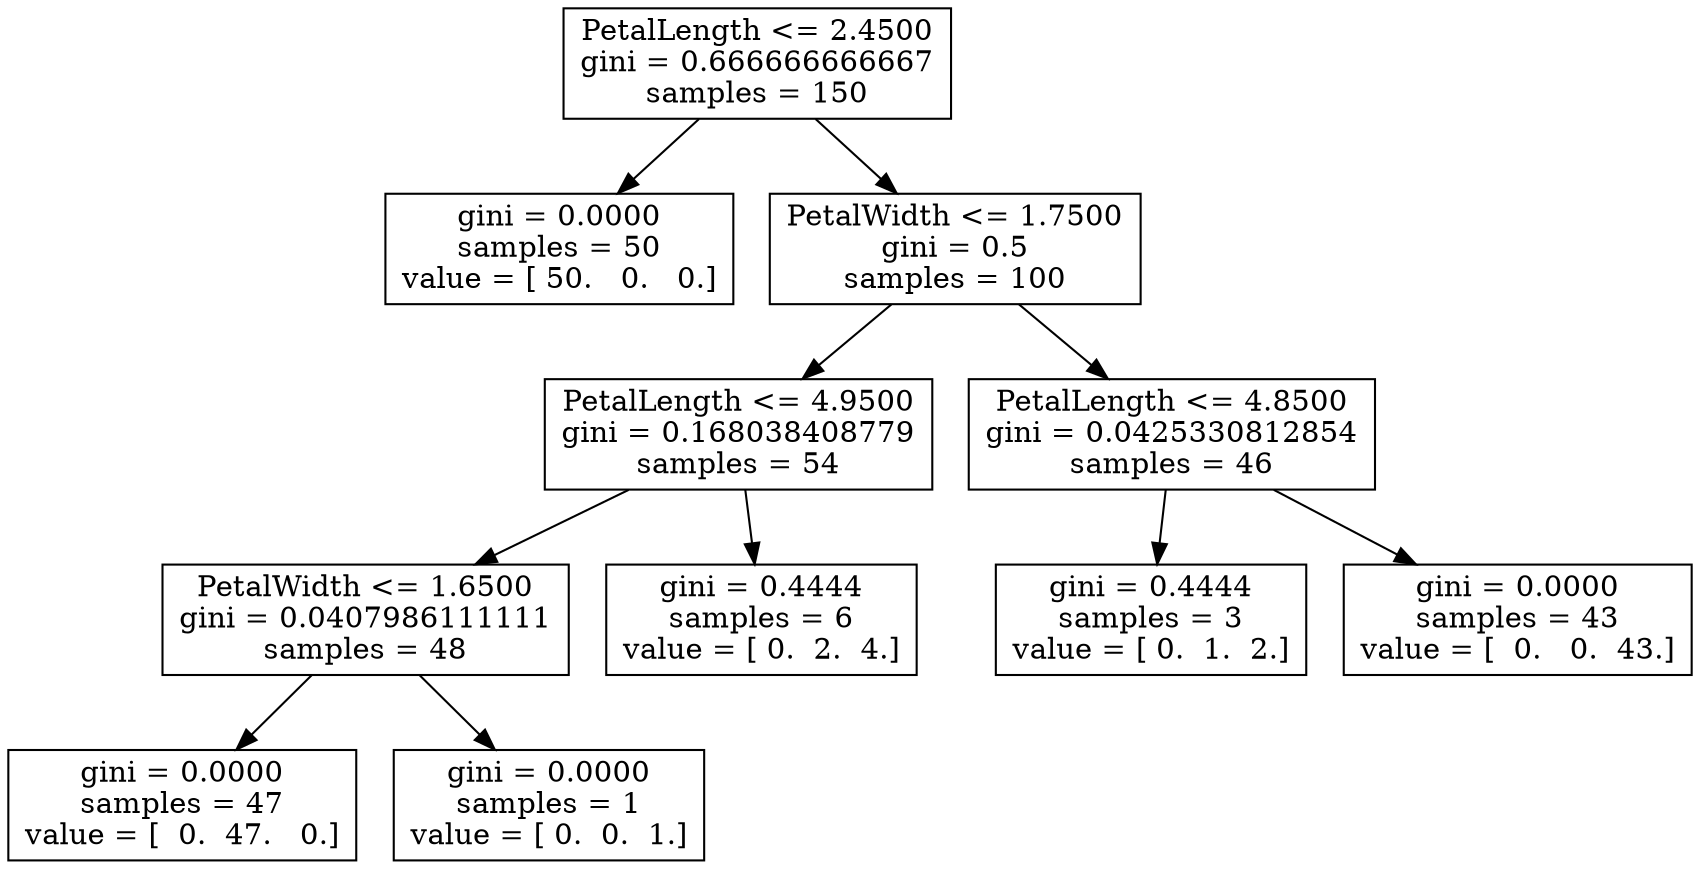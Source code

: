 digraph Tree {
0 [label="PetalLength <= 2.4500\ngini = 0.666666666667\nsamples = 150", shape="box"] ;
1 [label="gini = 0.0000\nsamples = 50\nvalue = [ 50.   0.   0.]", shape="box"] ;
0 -> 1 ;
2 [label="PetalWidth <= 1.7500\ngini = 0.5\nsamples = 100", shape="box"] ;
0 -> 2 ;
3 [label="PetalLength <= 4.9500\ngini = 0.168038408779\nsamples = 54", shape="box"] ;
2 -> 3 ;
4 [label="PetalWidth <= 1.6500\ngini = 0.0407986111111\nsamples = 48", shape="box"] ;
3 -> 4 ;
5 [label="gini = 0.0000\nsamples = 47\nvalue = [  0.  47.   0.]", shape="box"] ;
4 -> 5 ;
6 [label="gini = 0.0000\nsamples = 1\nvalue = [ 0.  0.  1.]", shape="box"] ;
4 -> 6 ;
7 [label="gini = 0.4444\nsamples = 6\nvalue = [ 0.  2.  4.]", shape="box"] ;
3 -> 7 ;
8 [label="PetalLength <= 4.8500\ngini = 0.0425330812854\nsamples = 46", shape="box"] ;
2 -> 8 ;
9 [label="gini = 0.4444\nsamples = 3\nvalue = [ 0.  1.  2.]", shape="box"] ;
8 -> 9 ;
10 [label="gini = 0.0000\nsamples = 43\nvalue = [  0.   0.  43.]", shape="box"] ;
8 -> 10 ;
}